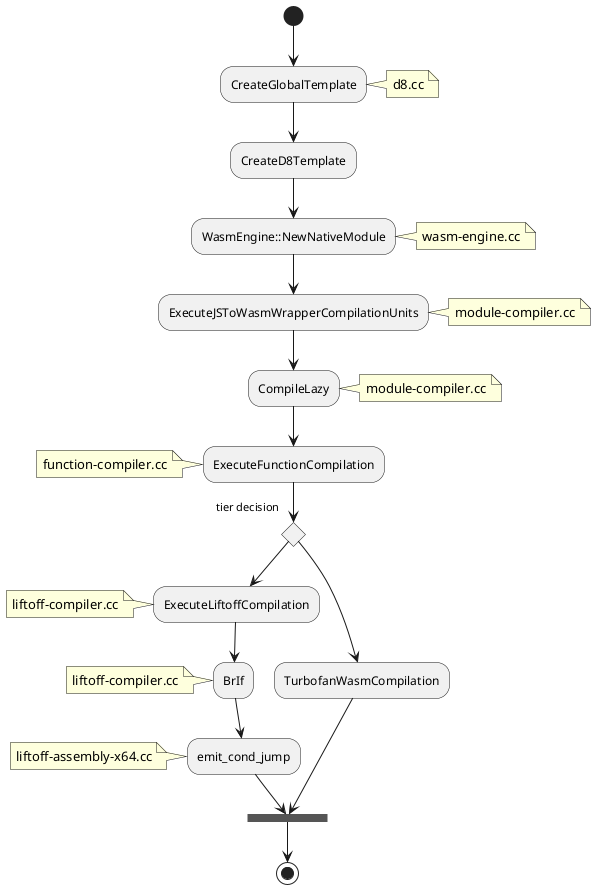 @startuml
(*) --> "CreateGlobalTemplate"
note right: d8.cc
--> "CreateD8Template"
--> "WasmEngine::NewNativeModule"
note right: wasm-engine.cc
--> "ExecuteJSToWasmWrapperCompilationUnits"
note right: module-compiler.cc
--> "CompileLazy"
note right: module-compiler.cc
--> "ExecuteFunctionCompilation"
note left: function-compiler.cc
if "tier decision" then 
-->"ExecuteLiftoffCompilation"
note left: liftoff-compiler.cc
-->"BrIf"
note left: liftoff-compiler.cc
-->"emit_cond_jump"
note left: liftoff-assembly-x64.cc
-->===B1===
else
-->"TurbofanWasmCompilation"
-->===B1===
endif
-->(*)
@enduml